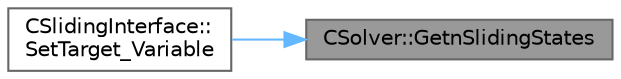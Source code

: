 digraph "CSolver::GetnSlidingStates"
{
 // LATEX_PDF_SIZE
  bgcolor="transparent";
  edge [fontname=Helvetica,fontsize=10,labelfontname=Helvetica,labelfontsize=10];
  node [fontname=Helvetica,fontsize=10,shape=box,height=0.2,width=0.4];
  rankdir="RL";
  Node1 [id="Node000001",label="CSolver::GetnSlidingStates",height=0.2,width=0.4,color="gray40", fillcolor="grey60", style="filled", fontcolor="black",tooltip="Get the number of outer states for fluid interface nodes."];
  Node1 -> Node2 [id="edge1_Node000001_Node000002",dir="back",color="steelblue1",style="solid",tooltip=" "];
  Node2 [id="Node000002",label="CSlidingInterface::\lSetTarget_Variable",height=0.2,width=0.4,color="grey40", fillcolor="white", style="filled",URL="$classCSlidingInterface.html#a6a697a12145624ddef41858628e59dfb",tooltip="Set the variable that has been received from the target mesh into the target mesh."];
}
